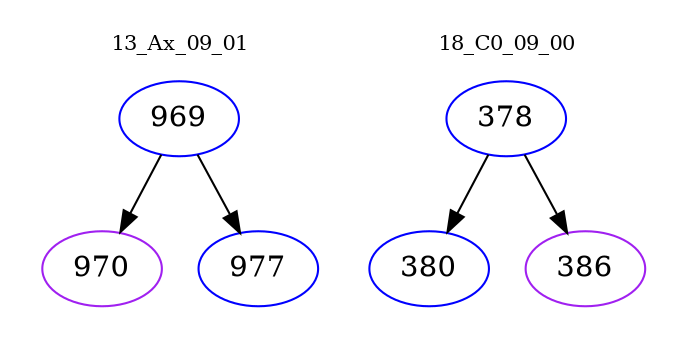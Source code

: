 digraph{
subgraph cluster_0 {
color = white
label = "13_Ax_09_01";
fontsize=10;
T0_969 [label="969", color="blue"]
T0_969 -> T0_970 [color="black"]
T0_970 [label="970", color="purple"]
T0_969 -> T0_977 [color="black"]
T0_977 [label="977", color="blue"]
}
subgraph cluster_1 {
color = white
label = "18_C0_09_00";
fontsize=10;
T1_378 [label="378", color="blue"]
T1_378 -> T1_380 [color="black"]
T1_380 [label="380", color="blue"]
T1_378 -> T1_386 [color="black"]
T1_386 [label="386", color="purple"]
}
}
